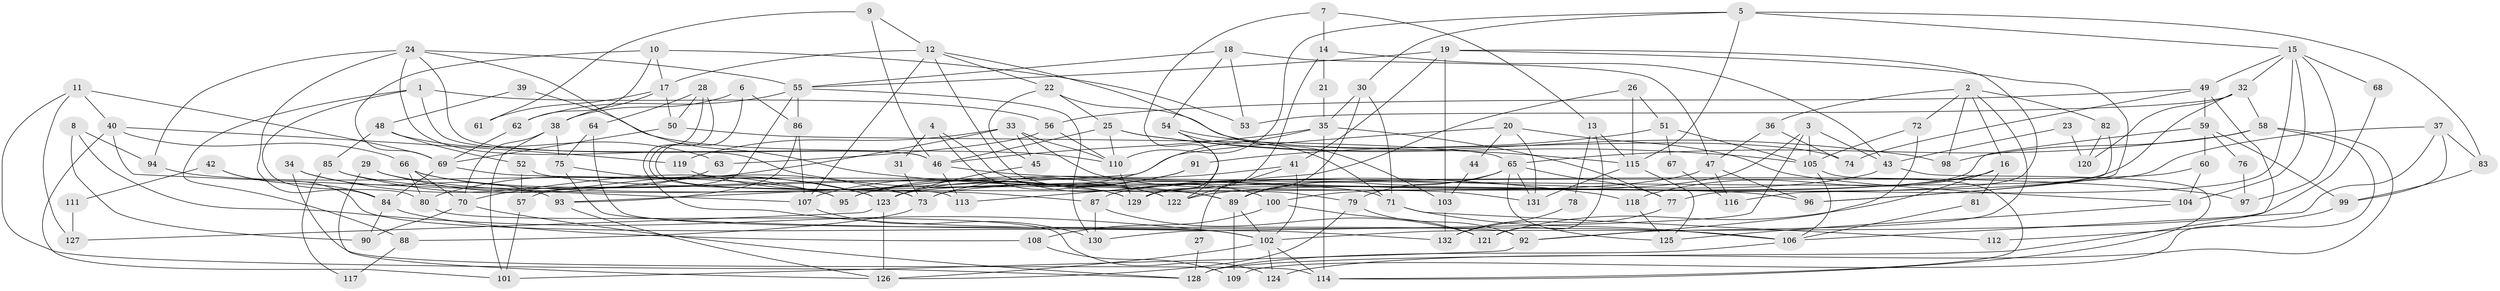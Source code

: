 // Generated by graph-tools (version 1.1) at 2025/14/03/09/25 04:14:58]
// undirected, 132 vertices, 264 edges
graph export_dot {
graph [start="1"]
  node [color=gray90,style=filled];
  1;
  2;
  3;
  4;
  5;
  6;
  7;
  8;
  9;
  10;
  11;
  12;
  13;
  14;
  15;
  16;
  17;
  18;
  19;
  20;
  21;
  22;
  23;
  24;
  25;
  26;
  27;
  28;
  29;
  30;
  31;
  32;
  33;
  34;
  35;
  36;
  37;
  38;
  39;
  40;
  41;
  42;
  43;
  44;
  45;
  46;
  47;
  48;
  49;
  50;
  51;
  52;
  53;
  54;
  55;
  56;
  57;
  58;
  59;
  60;
  61;
  62;
  63;
  64;
  65;
  66;
  67;
  68;
  69;
  70;
  71;
  72;
  73;
  74;
  75;
  76;
  77;
  78;
  79;
  80;
  81;
  82;
  83;
  84;
  85;
  86;
  87;
  88;
  89;
  90;
  91;
  92;
  93;
  94;
  95;
  96;
  97;
  98;
  99;
  100;
  101;
  102;
  103;
  104;
  105;
  106;
  107;
  108;
  109;
  110;
  111;
  112;
  113;
  114;
  115;
  116;
  117;
  118;
  119;
  120;
  121;
  122;
  123;
  124;
  125;
  126;
  127;
  128;
  129;
  130;
  131;
  132;
  1 -- 80;
  1 -- 46;
  1 -- 56;
  1 -- 88;
  2 -- 92;
  2 -- 98;
  2 -- 16;
  2 -- 36;
  2 -- 72;
  2 -- 82;
  3 -- 100;
  3 -- 130;
  3 -- 43;
  3 -- 105;
  4 -- 100;
  4 -- 122;
  4 -- 31;
  5 -- 30;
  5 -- 110;
  5 -- 15;
  5 -- 83;
  5 -- 115;
  6 -- 86;
  6 -- 38;
  6 -- 113;
  7 -- 13;
  7 -- 122;
  7 -- 14;
  8 -- 102;
  8 -- 90;
  8 -- 94;
  9 -- 12;
  9 -- 46;
  9 -- 61;
  10 -- 17;
  10 -- 53;
  10 -- 62;
  10 -- 69;
  11 -- 128;
  11 -- 69;
  11 -- 40;
  11 -- 127;
  12 -- 107;
  12 -- 22;
  12 -- 17;
  12 -- 79;
  12 -- 103;
  13 -- 121;
  13 -- 115;
  13 -- 78;
  14 -- 43;
  14 -- 21;
  14 -- 27;
  15 -- 77;
  15 -- 32;
  15 -- 49;
  15 -- 68;
  15 -- 97;
  15 -- 104;
  16 -- 118;
  16 -- 81;
  16 -- 121;
  16 -- 122;
  17 -- 50;
  17 -- 38;
  17 -- 61;
  18 -- 55;
  18 -- 54;
  18 -- 47;
  18 -- 53;
  19 -- 41;
  19 -- 55;
  19 -- 96;
  19 -- 103;
  19 -- 116;
  20 -- 93;
  20 -- 104;
  20 -- 44;
  20 -- 131;
  21 -- 35;
  22 -- 45;
  22 -- 25;
  22 -- 74;
  23 -- 43;
  23 -- 120;
  24 -- 55;
  24 -- 89;
  24 -- 46;
  24 -- 84;
  24 -- 94;
  24 -- 118;
  25 -- 110;
  25 -- 105;
  25 -- 46;
  25 -- 98;
  26 -- 51;
  26 -- 113;
  26 -- 115;
  27 -- 128;
  28 -- 106;
  28 -- 50;
  28 -- 64;
  28 -- 73;
  29 -- 89;
  29 -- 73;
  29 -- 126;
  30 -- 71;
  30 -- 35;
  30 -- 89;
  31 -- 73;
  32 -- 123;
  32 -- 53;
  32 -- 58;
  32 -- 120;
  33 -- 110;
  33 -- 131;
  33 -- 45;
  33 -- 80;
  33 -- 119;
  34 -- 114;
  34 -- 95;
  34 -- 93;
  35 -- 46;
  35 -- 114;
  35 -- 77;
  35 -- 123;
  36 -- 74;
  36 -- 47;
  37 -- 83;
  37 -- 73;
  37 -- 99;
  37 -- 106;
  38 -- 75;
  38 -- 70;
  38 -- 101;
  39 -- 48;
  39 -- 110;
  40 -- 101;
  40 -- 66;
  40 -- 107;
  40 -- 119;
  41 -- 122;
  41 -- 102;
  41 -- 73;
  42 -- 102;
  42 -- 84;
  42 -- 111;
  43 -- 87;
  43 -- 114;
  44 -- 103;
  45 -- 123;
  46 -- 97;
  46 -- 113;
  47 -- 95;
  47 -- 96;
  47 -- 116;
  48 -- 63;
  48 -- 85;
  48 -- 52;
  49 -- 128;
  49 -- 56;
  49 -- 59;
  49 -- 74;
  50 -- 69;
  50 -- 65;
  51 -- 91;
  51 -- 105;
  51 -- 67;
  52 -- 96;
  52 -- 57;
  54 -- 129;
  54 -- 115;
  54 -- 71;
  55 -- 62;
  55 -- 57;
  55 -- 86;
  55 -- 130;
  56 -- 63;
  56 -- 110;
  57 -- 101;
  58 -- 65;
  58 -- 98;
  58 -- 109;
  58 -- 124;
  59 -- 129;
  59 -- 60;
  59 -- 76;
  59 -- 99;
  60 -- 104;
  60 -- 129;
  62 -- 69;
  63 -- 70;
  64 -- 75;
  64 -- 92;
  65 -- 131;
  65 -- 79;
  65 -- 77;
  65 -- 89;
  65 -- 125;
  66 -- 80;
  66 -- 70;
  66 -- 87;
  66 -- 129;
  67 -- 116;
  68 -- 102;
  69 -- 71;
  69 -- 84;
  70 -- 90;
  70 -- 128;
  71 -- 106;
  71 -- 112;
  72 -- 105;
  72 -- 92;
  73 -- 88;
  75 -- 132;
  75 -- 123;
  76 -- 97;
  77 -- 132;
  78 -- 132;
  79 -- 92;
  79 -- 126;
  80 -- 124;
  81 -- 106;
  82 -- 96;
  82 -- 120;
  83 -- 99;
  84 -- 90;
  84 -- 108;
  85 -- 123;
  85 -- 129;
  85 -- 117;
  86 -- 93;
  86 -- 107;
  87 -- 130;
  87 -- 121;
  88 -- 117;
  89 -- 102;
  89 -- 109;
  91 -- 95;
  91 -- 107;
  92 -- 101;
  93 -- 126;
  94 -- 95;
  99 -- 112;
  100 -- 108;
  100 -- 121;
  102 -- 126;
  102 -- 114;
  102 -- 124;
  103 -- 132;
  104 -- 125;
  105 -- 114;
  105 -- 106;
  106 -- 128;
  107 -- 130;
  108 -- 109;
  110 -- 129;
  111 -- 127;
  115 -- 125;
  115 -- 131;
  118 -- 125;
  119 -- 122;
  123 -- 126;
  123 -- 127;
}
